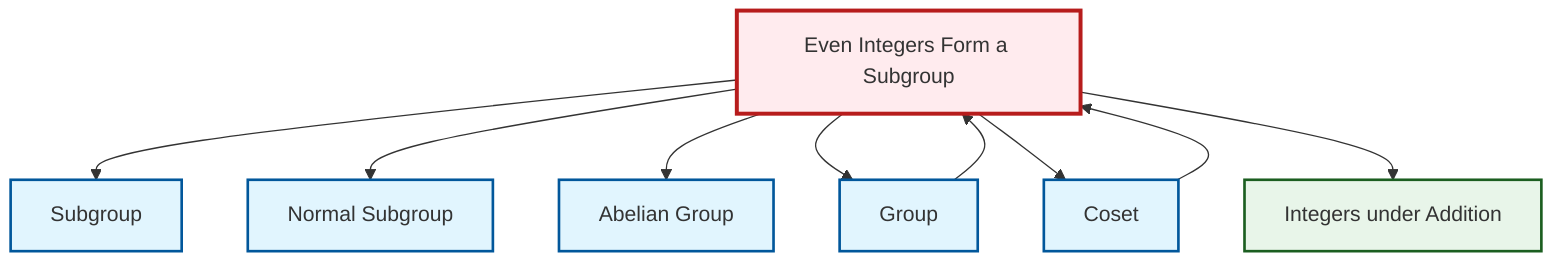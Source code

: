 graph TD
    classDef definition fill:#e1f5fe,stroke:#01579b,stroke-width:2px
    classDef theorem fill:#f3e5f5,stroke:#4a148c,stroke-width:2px
    classDef axiom fill:#fff3e0,stroke:#e65100,stroke-width:2px
    classDef example fill:#e8f5e9,stroke:#1b5e20,stroke-width:2px
    classDef current fill:#ffebee,stroke:#b71c1c,stroke-width:3px
    ex-even-integers-subgroup["Even Integers Form a Subgroup"]:::example
    def-coset["Coset"]:::definition
    def-group["Group"]:::definition
    def-abelian-group["Abelian Group"]:::definition
    def-subgroup["Subgroup"]:::definition
    def-normal-subgroup["Normal Subgroup"]:::definition
    ex-integers-addition["Integers under Addition"]:::example
    ex-even-integers-subgroup --> def-subgroup
    def-group --> ex-even-integers-subgroup
    def-coset --> ex-even-integers-subgroup
    ex-even-integers-subgroup --> def-normal-subgroup
    ex-even-integers-subgroup --> def-abelian-group
    ex-even-integers-subgroup --> def-group
    ex-even-integers-subgroup --> def-coset
    ex-even-integers-subgroup --> ex-integers-addition
    class ex-even-integers-subgroup current